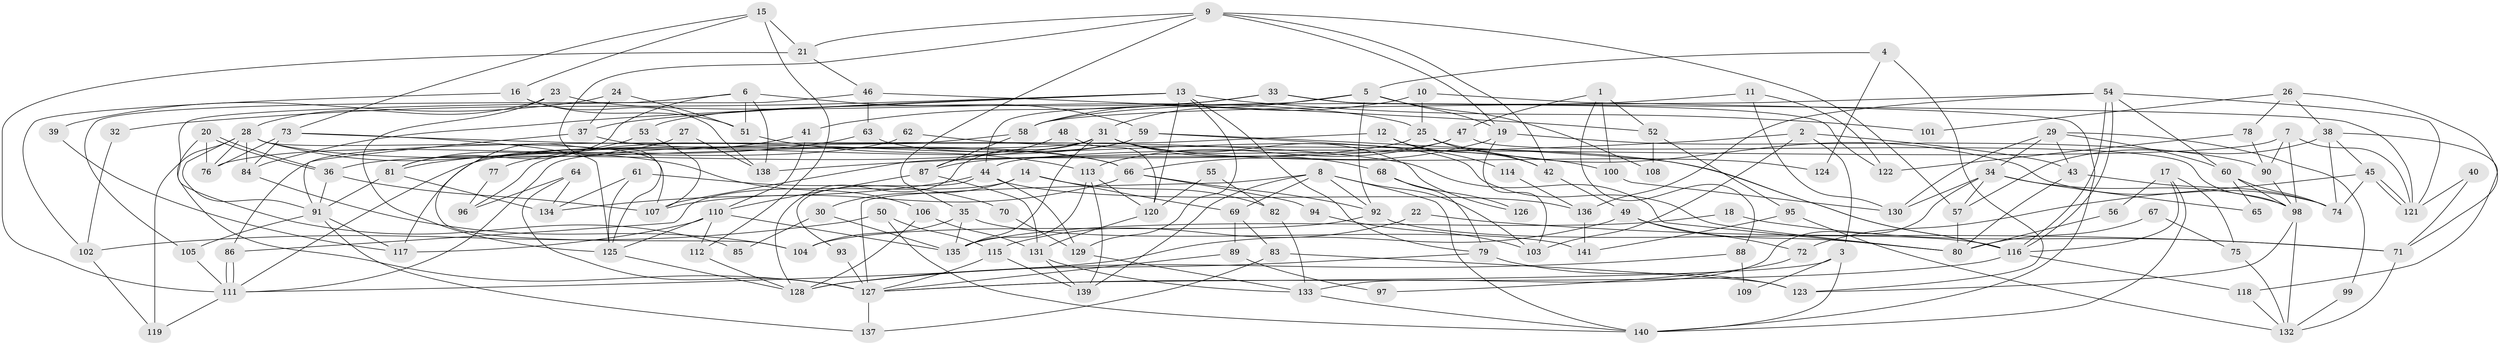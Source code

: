 // Generated by graph-tools (version 1.1) at 2025/50/03/09/25 03:50:07]
// undirected, 141 vertices, 282 edges
graph export_dot {
graph [start="1"]
  node [color=gray90,style=filled];
  1;
  2;
  3;
  4;
  5;
  6;
  7;
  8;
  9;
  10;
  11;
  12;
  13;
  14;
  15;
  16;
  17;
  18;
  19;
  20;
  21;
  22;
  23;
  24;
  25;
  26;
  27;
  28;
  29;
  30;
  31;
  32;
  33;
  34;
  35;
  36;
  37;
  38;
  39;
  40;
  41;
  42;
  43;
  44;
  45;
  46;
  47;
  48;
  49;
  50;
  51;
  52;
  53;
  54;
  55;
  56;
  57;
  58;
  59;
  60;
  61;
  62;
  63;
  64;
  65;
  66;
  67;
  68;
  69;
  70;
  71;
  72;
  73;
  74;
  75;
  76;
  77;
  78;
  79;
  80;
  81;
  82;
  83;
  84;
  85;
  86;
  87;
  88;
  89;
  90;
  91;
  92;
  93;
  94;
  95;
  96;
  97;
  98;
  99;
  100;
  101;
  102;
  103;
  104;
  105;
  106;
  107;
  108;
  109;
  110;
  111;
  112;
  113;
  114;
  115;
  116;
  117;
  118;
  119;
  120;
  121;
  122;
  123;
  124;
  125;
  126;
  127;
  128;
  129;
  130;
  131;
  132;
  133;
  134;
  135;
  136;
  137;
  138;
  139;
  140;
  141;
  1 -- 47;
  1 -- 100;
  1 -- 52;
  1 -- 88;
  2 -- 103;
  2 -- 43;
  2 -- 3;
  2 -- 138;
  3 -- 127;
  3 -- 109;
  3 -- 140;
  4 -- 5;
  4 -- 123;
  4 -- 124;
  5 -- 31;
  5 -- 92;
  5 -- 19;
  5 -- 44;
  5 -- 108;
  6 -- 81;
  6 -- 51;
  6 -- 59;
  6 -- 85;
  6 -- 138;
  7 -- 121;
  7 -- 98;
  7 -- 44;
  7 -- 90;
  8 -- 140;
  8 -- 127;
  8 -- 69;
  8 -- 92;
  8 -- 103;
  8 -- 139;
  9 -- 125;
  9 -- 42;
  9 -- 19;
  9 -- 21;
  9 -- 35;
  9 -- 57;
  10 -- 58;
  10 -- 25;
  10 -- 140;
  11 -- 58;
  11 -- 130;
  11 -- 122;
  12 -- 111;
  12 -- 42;
  12 -- 114;
  13 -- 84;
  13 -- 129;
  13 -- 32;
  13 -- 37;
  13 -- 79;
  13 -- 101;
  13 -- 120;
  14 -- 69;
  14 -- 86;
  14 -- 30;
  14 -- 82;
  15 -- 16;
  15 -- 21;
  15 -- 73;
  15 -- 112;
  16 -- 102;
  16 -- 138;
  16 -- 51;
  17 -- 140;
  17 -- 116;
  17 -- 56;
  17 -- 75;
  18 -- 135;
  18 -- 71;
  19 -- 66;
  19 -- 90;
  19 -- 103;
  20 -- 76;
  20 -- 36;
  20 -- 36;
  20 -- 127;
  21 -- 111;
  21 -- 46;
  22 -- 71;
  22 -- 115;
  23 -- 28;
  23 -- 25;
  23 -- 125;
  24 -- 37;
  24 -- 51;
  24 -- 39;
  25 -- 107;
  25 -- 74;
  25 -- 42;
  26 -- 38;
  26 -- 78;
  26 -- 71;
  26 -- 101;
  27 -- 138;
  27 -- 104;
  28 -- 106;
  28 -- 66;
  28 -- 76;
  28 -- 84;
  28 -- 91;
  28 -- 107;
  28 -- 119;
  29 -- 34;
  29 -- 43;
  29 -- 60;
  29 -- 99;
  29 -- 130;
  30 -- 135;
  30 -- 85;
  31 -- 36;
  31 -- 117;
  31 -- 68;
  31 -- 124;
  31 -- 126;
  31 -- 128;
  31 -- 135;
  32 -- 102;
  33 -- 121;
  33 -- 53;
  33 -- 41;
  33 -- 122;
  34 -- 133;
  34 -- 98;
  34 -- 57;
  34 -- 65;
  34 -- 130;
  35 -- 135;
  35 -- 104;
  35 -- 141;
  36 -- 107;
  36 -- 91;
  37 -- 91;
  37 -- 66;
  38 -- 57;
  38 -- 45;
  38 -- 74;
  38 -- 118;
  39 -- 117;
  40 -- 121;
  40 -- 71;
  41 -- 110;
  41 -- 77;
  42 -- 49;
  43 -- 80;
  43 -- 74;
  44 -- 93;
  44 -- 129;
  44 -- 134;
  44 -- 136;
  45 -- 121;
  45 -- 121;
  45 -- 74;
  45 -- 72;
  46 -- 105;
  46 -- 52;
  46 -- 63;
  47 -- 98;
  47 -- 113;
  47 -- 87;
  48 -- 87;
  48 -- 120;
  49 -- 111;
  49 -- 80;
  49 -- 72;
  50 -- 140;
  50 -- 115;
  50 -- 102;
  51 -- 113;
  52 -- 95;
  52 -- 108;
  53 -- 107;
  53 -- 81;
  54 -- 116;
  54 -- 116;
  54 -- 136;
  54 -- 58;
  54 -- 60;
  54 -- 121;
  55 -- 120;
  55 -- 82;
  56 -- 80;
  57 -- 80;
  58 -- 87;
  58 -- 86;
  59 -- 116;
  59 -- 96;
  59 -- 100;
  59 -- 111;
  60 -- 65;
  60 -- 74;
  60 -- 98;
  61 -- 125;
  61 -- 134;
  61 -- 70;
  62 -- 76;
  62 -- 116;
  63 -- 80;
  63 -- 81;
  64 -- 134;
  64 -- 127;
  64 -- 96;
  66 -- 92;
  66 -- 94;
  66 -- 107;
  67 -- 80;
  67 -- 75;
  68 -- 79;
  68 -- 126;
  69 -- 83;
  69 -- 89;
  70 -- 129;
  71 -- 132;
  72 -- 97;
  73 -- 84;
  73 -- 76;
  73 -- 80;
  73 -- 125;
  75 -- 132;
  77 -- 96;
  78 -- 122;
  78 -- 90;
  79 -- 128;
  79 -- 123;
  81 -- 91;
  81 -- 134;
  82 -- 133;
  83 -- 137;
  83 -- 123;
  84 -- 104;
  86 -- 111;
  86 -- 111;
  87 -- 110;
  87 -- 131;
  88 -- 128;
  88 -- 109;
  89 -- 127;
  89 -- 97;
  90 -- 98;
  91 -- 105;
  91 -- 117;
  91 -- 137;
  92 -- 104;
  92 -- 116;
  93 -- 127;
  94 -- 103;
  95 -- 132;
  95 -- 141;
  98 -- 123;
  98 -- 132;
  99 -- 132;
  100 -- 130;
  102 -- 119;
  105 -- 111;
  106 -- 131;
  106 -- 128;
  110 -- 125;
  110 -- 112;
  110 -- 117;
  110 -- 135;
  111 -- 119;
  112 -- 128;
  113 -- 120;
  113 -- 135;
  113 -- 139;
  114 -- 136;
  115 -- 139;
  115 -- 127;
  116 -- 118;
  116 -- 127;
  118 -- 132;
  120 -- 131;
  125 -- 128;
  127 -- 137;
  129 -- 133;
  131 -- 139;
  131 -- 133;
  133 -- 140;
  136 -- 141;
}
